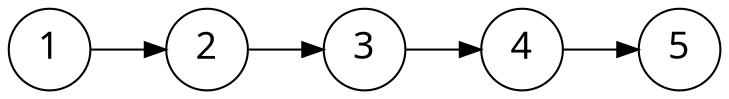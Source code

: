 digraph {
	name=Tree rankdir=LR
	1 [label=<<FONT POINT-SIZE="18" FACE="ubuntu">1</FONT><BR ALIGN="CENTER"/>> shape=circle]
	1 -> 2
	2 [label=<<FONT POINT-SIZE="18" FACE="ubuntu">2</FONT><BR ALIGN="CENTER"/>> shape=circle]
	2 -> 3
	3 [label=<<FONT POINT-SIZE="18" FACE="ubuntu">3</FONT><BR ALIGN="CENTER"/>> shape=circle]
	3 -> 4
	4 [label=<<FONT POINT-SIZE="18" FACE="ubuntu">4</FONT><BR ALIGN="CENTER"/>> shape=circle]
	4 -> 5
	5 [label=<<FONT POINT-SIZE="18" FACE="ubuntu">5</FONT><BR ALIGN="CENTER"/>> shape=circle]
}
